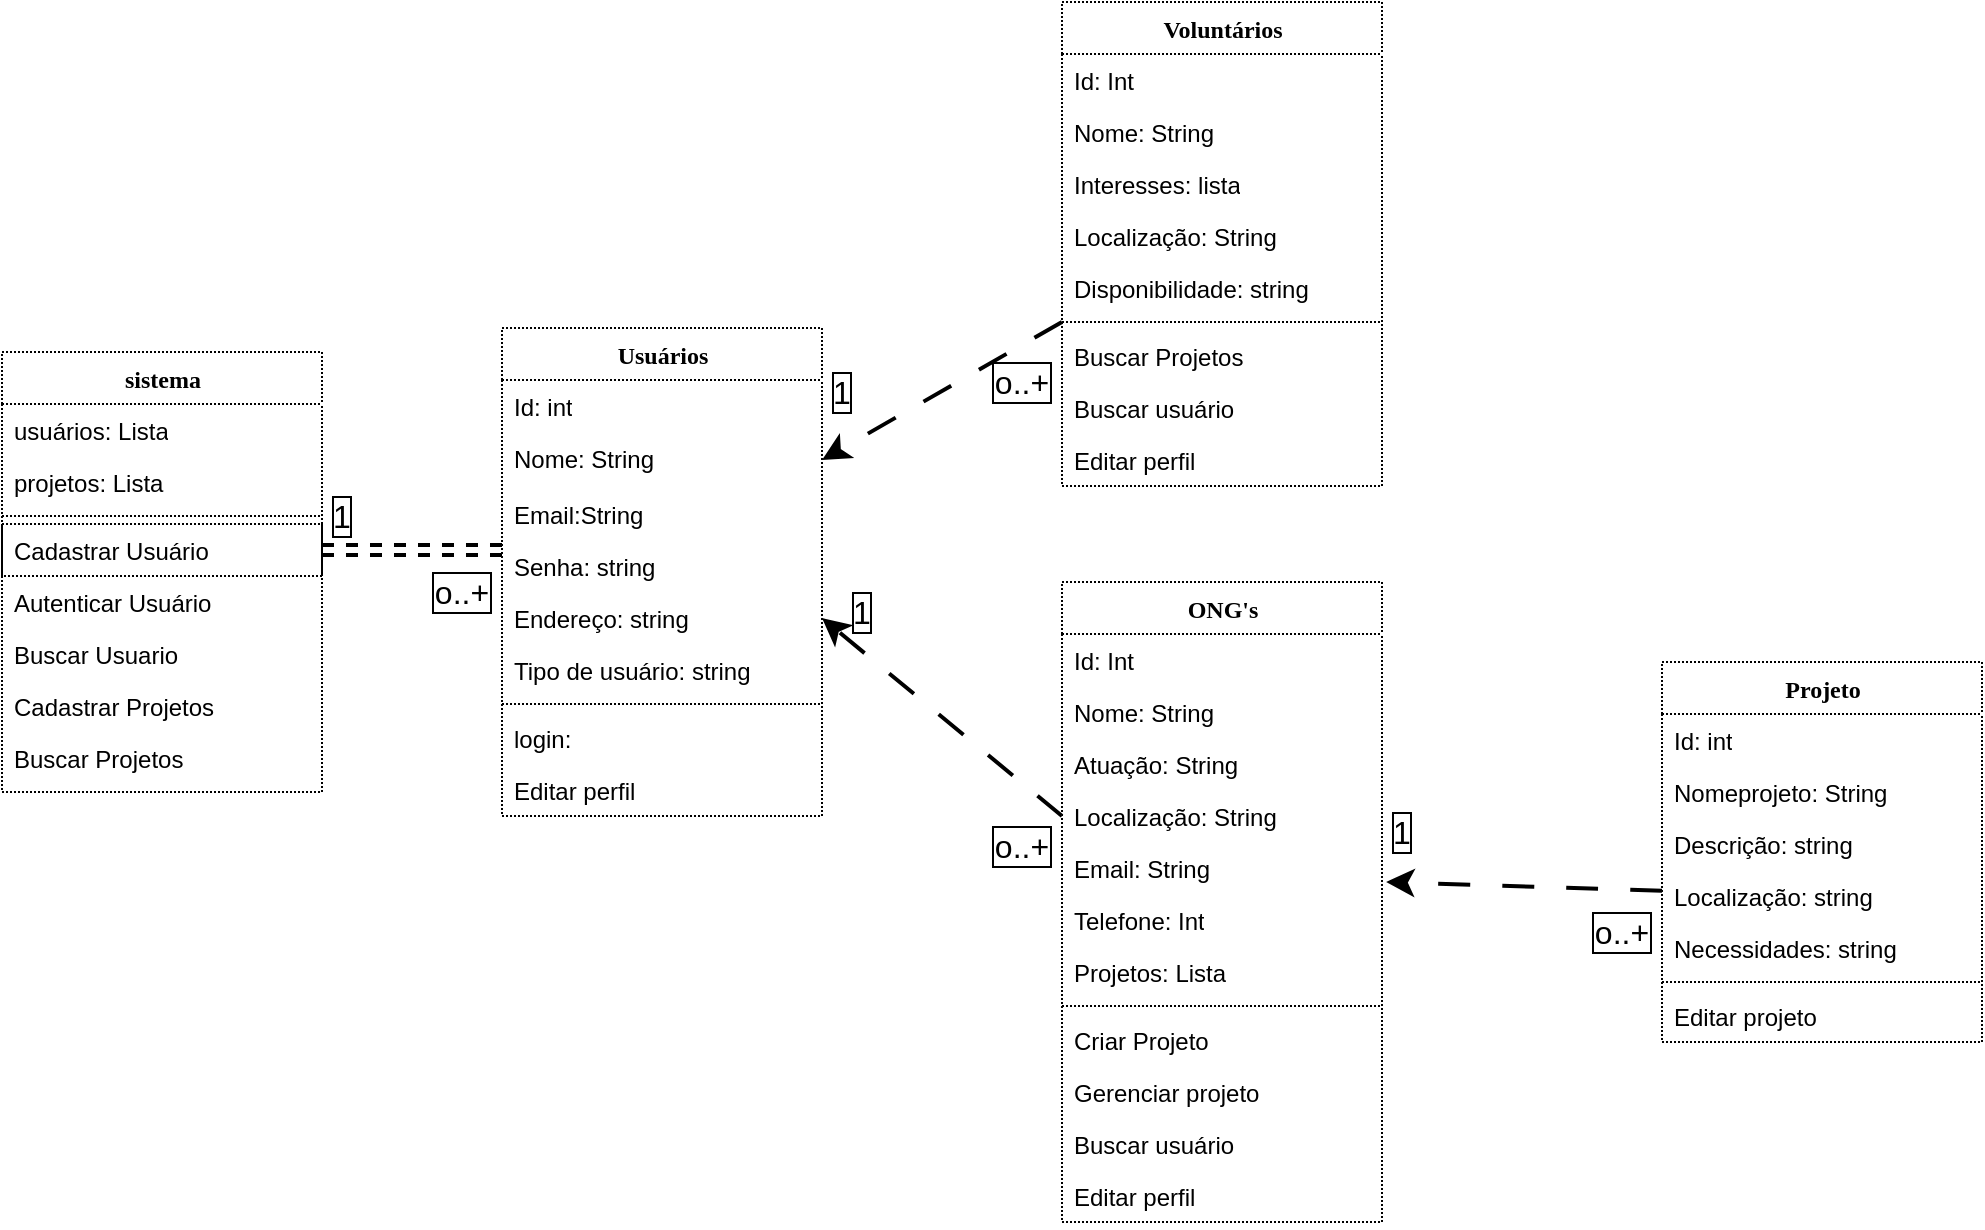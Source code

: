 <mxfile version="24.7.10">
  <diagram name="Page-1" id="9f46799a-70d6-7492-0946-bef42562c5a5">
    <mxGraphModel dx="1086" dy="518" grid="1" gridSize="10" guides="1" tooltips="1" connect="1" arrows="1" fold="1" page="0" pageScale="1" pageWidth="1100" pageHeight="850" background="none" math="0" shadow="0">
      <root>
        <mxCell id="0" />
        <mxCell id="1" parent="0" />
        <mxCell id="78961159f06e98e8-17" value="sistema" style="swimlane;html=1;fontStyle=1;align=center;verticalAlign=top;childLayout=stackLayout;horizontal=1;startSize=26;horizontalStack=0;resizeParent=1;resizeLast=0;collapsible=1;marginBottom=0;swimlaneFillColor=#ffffff;rounded=0;shadow=0;comic=0;labelBackgroundColor=none;strokeWidth=1;fillColor=none;fontFamily=Verdana;fontSize=12;dashed=1;dashPattern=1 1;" parent="1" vertex="1">
          <mxGeometry x="30" y="205" width="160" height="220" as="geometry" />
        </mxCell>
        <mxCell id="78961159f06e98e8-21" value="usuários: Lista" style="text;html=1;strokeColor=none;fillColor=none;align=left;verticalAlign=top;spacingLeft=4;spacingRight=4;whiteSpace=wrap;overflow=hidden;rotatable=0;points=[[0,0.5],[1,0.5]];portConstraint=eastwest;dashed=1;dashPattern=1 1;" parent="78961159f06e98e8-17" vertex="1">
          <mxGeometry y="26" width="160" height="26" as="geometry" />
        </mxCell>
        <mxCell id="Ye7OpJN1p1a7OrD4PycY-9" value="projetos: Lista" style="text;html=1;strokeColor=none;fillColor=none;align=left;verticalAlign=top;spacingLeft=4;spacingRight=4;whiteSpace=wrap;overflow=hidden;rotatable=0;points=[[0,0.5],[1,0.5]];portConstraint=eastwest;dashed=1;dashPattern=1 1;" vertex="1" parent="78961159f06e98e8-17">
          <mxGeometry y="52" width="160" height="26" as="geometry" />
        </mxCell>
        <mxCell id="78961159f06e98e8-19" value="" style="line;html=1;strokeWidth=1;fillColor=none;align=left;verticalAlign=middle;spacingTop=-1;spacingLeft=3;spacingRight=3;rotatable=0;labelPosition=right;points=[];portConstraint=eastwest;dashed=1;dashPattern=1 1;" parent="78961159f06e98e8-17" vertex="1">
          <mxGeometry y="78" width="160" height="8" as="geometry" />
        </mxCell>
        <mxCell id="78961159f06e98e8-20" value="Cadastrar Usuário&amp;nbsp;" style="text;html=1;strokeColor=default;fillColor=none;align=left;verticalAlign=top;spacingLeft=4;spacingRight=4;whiteSpace=wrap;overflow=hidden;rotatable=0;points=[[0,0.5],[1,0.5]];portConstraint=eastwest;dashed=1;dashPattern=1 1;" parent="78961159f06e98e8-17" vertex="1">
          <mxGeometry y="86" width="160" height="26" as="geometry" />
        </mxCell>
        <mxCell id="Ye7OpJN1p1a7OrD4PycY-4" value="Autenticar Usuário&amp;nbsp;" style="text;html=1;strokeColor=none;fillColor=none;align=left;verticalAlign=top;spacingLeft=4;spacingRight=4;whiteSpace=wrap;overflow=hidden;rotatable=0;points=[[0,0.5],[1,0.5]];portConstraint=eastwest;dashed=1;dashPattern=1 1;" vertex="1" parent="78961159f06e98e8-17">
          <mxGeometry y="112" width="160" height="26" as="geometry" />
        </mxCell>
        <mxCell id="Ye7OpJN1p1a7OrD4PycY-7" value="Buscar Usuario" style="text;html=1;strokeColor=none;fillColor=none;align=left;verticalAlign=top;spacingLeft=4;spacingRight=4;whiteSpace=wrap;overflow=hidden;rotatable=0;points=[[0,0.5],[1,0.5]];portConstraint=eastwest;dashed=1;dashPattern=1 1;" vertex="1" parent="78961159f06e98e8-17">
          <mxGeometry y="138" width="160" height="26" as="geometry" />
        </mxCell>
        <mxCell id="Ye7OpJN1p1a7OrD4PycY-13" value="Cadastrar Projetos" style="text;html=1;strokeColor=none;fillColor=none;align=left;verticalAlign=top;spacingLeft=4;spacingRight=4;whiteSpace=wrap;overflow=hidden;rotatable=0;points=[[0,0.5],[1,0.5]];portConstraint=eastwest;dashed=1;dashPattern=1 1;" vertex="1" parent="78961159f06e98e8-17">
          <mxGeometry y="164" width="160" height="26" as="geometry" />
        </mxCell>
        <mxCell id="Ye7OpJN1p1a7OrD4PycY-11" value="Buscar Projetos" style="text;html=1;strokeColor=none;fillColor=none;align=left;verticalAlign=top;spacingLeft=4;spacingRight=4;whiteSpace=wrap;overflow=hidden;rotatable=0;points=[[0,0.5],[1,0.5]];portConstraint=eastwest;dashed=1;" vertex="1" parent="78961159f06e98e8-17">
          <mxGeometry y="190" width="160" height="26" as="geometry" />
        </mxCell>
        <mxCell id="78961159f06e98e8-30" value="Usuários" style="swimlane;html=1;fontStyle=1;align=center;verticalAlign=top;childLayout=stackLayout;horizontal=1;startSize=26;horizontalStack=0;resizeParent=1;resizeLast=0;collapsible=1;marginBottom=0;swimlaneFillColor=#ffffff;rounded=0;shadow=0;comic=0;labelBackgroundColor=none;strokeWidth=1;fillColor=none;fontFamily=Verdana;fontSize=12;dashed=1;dashPattern=1 1;" parent="1" vertex="1">
          <mxGeometry x="280" y="193" width="160" height="244" as="geometry" />
        </mxCell>
        <mxCell id="78961159f06e98e8-32" value="Id: int" style="text;html=1;strokeColor=none;fillColor=none;align=left;verticalAlign=top;spacingLeft=4;spacingRight=4;whiteSpace=wrap;overflow=hidden;rotatable=0;points=[[0,0.5],[1,0.5]];portConstraint=eastwest;dashed=1;dashPattern=1 1;" parent="78961159f06e98e8-30" vertex="1">
          <mxGeometry y="26" width="160" height="26" as="geometry" />
        </mxCell>
        <mxCell id="Ye7OpJN1p1a7OrD4PycY-14" value="Nome: String" style="text;html=1;strokeColor=none;fillColor=none;align=left;verticalAlign=top;spacingLeft=4;spacingRight=4;whiteSpace=wrap;overflow=hidden;rotatable=0;points=[[0,0.5],[1,0.5]];portConstraint=eastwest;dashed=1;dashPattern=1 1;" vertex="1" parent="78961159f06e98e8-30">
          <mxGeometry y="52" width="160" height="28" as="geometry" />
        </mxCell>
        <mxCell id="78961159f06e98e8-33" value="Email:String" style="text;html=1;strokeColor=none;fillColor=none;align=left;verticalAlign=top;spacingLeft=4;spacingRight=4;whiteSpace=wrap;overflow=hidden;rotatable=0;points=[[0,0.5],[1,0.5]];portConstraint=eastwest;dashed=1;" parent="78961159f06e98e8-30" vertex="1">
          <mxGeometry y="80" width="160" height="26" as="geometry" />
        </mxCell>
        <mxCell id="78961159f06e98e8-34" value="Senha: string" style="text;html=1;strokeColor=none;fillColor=none;align=left;verticalAlign=top;spacingLeft=4;spacingRight=4;whiteSpace=wrap;overflow=hidden;rotatable=0;points=[[0,0.5],[1,0.5]];portConstraint=eastwest;dashed=1;dashPattern=1 1;" parent="78961159f06e98e8-30" vertex="1">
          <mxGeometry y="106" width="160" height="26" as="geometry" />
        </mxCell>
        <mxCell id="78961159f06e98e8-36" value="Endereço: string" style="text;html=1;strokeColor=none;fillColor=none;align=left;verticalAlign=top;spacingLeft=4;spacingRight=4;whiteSpace=wrap;overflow=hidden;rotatable=0;points=[[0,0.5],[1,0.5]];portConstraint=eastwest;dashed=1;dashPattern=1 1;" parent="78961159f06e98e8-30" vertex="1">
          <mxGeometry y="132" width="160" height="26" as="geometry" />
        </mxCell>
        <mxCell id="78961159f06e98e8-37" value="Tipo de usuário: string" style="text;html=1;strokeColor=none;fillColor=none;align=left;verticalAlign=top;spacingLeft=4;spacingRight=4;whiteSpace=wrap;overflow=hidden;rotatable=0;points=[[0,0.5],[1,0.5]];portConstraint=eastwest;dashed=1;dashPattern=1 1;" parent="78961159f06e98e8-30" vertex="1">
          <mxGeometry y="158" width="160" height="26" as="geometry" />
        </mxCell>
        <mxCell id="78961159f06e98e8-38" value="" style="line;html=1;strokeWidth=1;fillColor=none;align=left;verticalAlign=middle;spacingTop=-1;spacingLeft=3;spacingRight=3;rotatable=0;labelPosition=right;points=[];portConstraint=eastwest;dashed=1;dashPattern=1 1;" parent="78961159f06e98e8-30" vertex="1">
          <mxGeometry y="184" width="160" height="8" as="geometry" />
        </mxCell>
        <mxCell id="78961159f06e98e8-39" value="login:&lt;div&gt;&lt;br&gt;&lt;/div&gt;" style="text;html=1;strokeColor=none;fillColor=none;align=left;verticalAlign=top;spacingLeft=4;spacingRight=4;whiteSpace=wrap;overflow=hidden;rotatable=0;points=[[0,0.5],[1,0.5]];portConstraint=eastwest;dashed=1;dashPattern=1 1;" parent="78961159f06e98e8-30" vertex="1">
          <mxGeometry y="192" width="160" height="26" as="geometry" />
        </mxCell>
        <mxCell id="78961159f06e98e8-40" value="Editar perfil" style="text;html=1;strokeColor=none;fillColor=none;align=left;verticalAlign=top;spacingLeft=4;spacingRight=4;whiteSpace=wrap;overflow=hidden;rotatable=0;points=[[0,0.5],[1,0.5]];portConstraint=eastwest;dashed=1;dashPattern=1 1;" parent="78961159f06e98e8-30" vertex="1">
          <mxGeometry y="218" width="160" height="26" as="geometry" />
        </mxCell>
        <mxCell id="78961159f06e98e8-43" value="Voluntários" style="swimlane;html=1;fontStyle=1;align=center;verticalAlign=top;childLayout=stackLayout;horizontal=1;startSize=26;horizontalStack=0;resizeParent=1;resizeLast=0;collapsible=1;marginBottom=0;swimlaneFillColor=#ffffff;rounded=0;shadow=0;comic=0;labelBackgroundColor=none;strokeWidth=1;fillColor=none;fontFamily=Verdana;fontSize=12;dashed=1;dashPattern=1 1;" parent="1" vertex="1">
          <mxGeometry x="560" y="30" width="160" height="242" as="geometry" />
        </mxCell>
        <mxCell id="78961159f06e98e8-44" value="Id: Int" style="text;html=1;strokeColor=none;fillColor=none;align=left;verticalAlign=top;spacingLeft=4;spacingRight=4;whiteSpace=wrap;overflow=hidden;rotatable=0;points=[[0,0.5],[1,0.5]];portConstraint=eastwest;dashed=1;dashPattern=1 1;" parent="78961159f06e98e8-43" vertex="1">
          <mxGeometry y="26" width="160" height="26" as="geometry" />
        </mxCell>
        <mxCell id="Ye7OpJN1p1a7OrD4PycY-23" value="Nome: String" style="text;html=1;strokeColor=none;fillColor=none;align=left;verticalAlign=top;spacingLeft=4;spacingRight=4;whiteSpace=wrap;overflow=hidden;rotatable=0;points=[[0,0.5],[1,0.5]];portConstraint=eastwest;dashed=1;dashPattern=1 1;" vertex="1" parent="78961159f06e98e8-43">
          <mxGeometry y="52" width="160" height="26" as="geometry" />
        </mxCell>
        <mxCell id="Ye7OpJN1p1a7OrD4PycY-22" value="Interesses: lista" style="text;html=1;strokeColor=none;fillColor=none;align=left;verticalAlign=top;spacingLeft=4;spacingRight=4;whiteSpace=wrap;overflow=hidden;rotatable=0;points=[[0,0.5],[1,0.5]];portConstraint=eastwest;dashed=1;dashPattern=1 1;" vertex="1" parent="78961159f06e98e8-43">
          <mxGeometry y="78" width="160" height="26" as="geometry" />
        </mxCell>
        <mxCell id="78961159f06e98e8-45" value="Localização: String" style="text;html=1;strokeColor=none;fillColor=none;align=left;verticalAlign=top;spacingLeft=4;spacingRight=4;whiteSpace=wrap;overflow=hidden;rotatable=0;points=[[0,0.5],[1,0.5]];portConstraint=eastwest;dashed=1;dashPattern=1 1;" parent="78961159f06e98e8-43" vertex="1">
          <mxGeometry y="104" width="160" height="26" as="geometry" />
        </mxCell>
        <mxCell id="78961159f06e98e8-49" value="Disponibilidade: string" style="text;html=1;strokeColor=none;fillColor=none;align=left;verticalAlign=top;spacingLeft=4;spacingRight=4;whiteSpace=wrap;overflow=hidden;rotatable=0;points=[[0,0.5],[1,0.5]];portConstraint=eastwest;dashed=1;dashPattern=1 1;" parent="78961159f06e98e8-43" vertex="1">
          <mxGeometry y="130" width="160" height="26" as="geometry" />
        </mxCell>
        <mxCell id="78961159f06e98e8-51" value="" style="line;html=1;strokeWidth=1;fillColor=none;align=left;verticalAlign=middle;spacingTop=-1;spacingLeft=3;spacingRight=3;rotatable=0;labelPosition=right;points=[];portConstraint=eastwest;dashed=1;dashPattern=1 1;" parent="78961159f06e98e8-43" vertex="1">
          <mxGeometry y="156" width="160" height="8" as="geometry" />
        </mxCell>
        <mxCell id="78961159f06e98e8-52" value="Buscar Projetos&amp;nbsp;" style="text;html=1;strokeColor=none;fillColor=none;align=left;verticalAlign=top;spacingLeft=4;spacingRight=4;whiteSpace=wrap;overflow=hidden;rotatable=0;points=[[0,0.5],[1,0.5]];portConstraint=eastwest;dashed=1;dashPattern=1 1;" parent="78961159f06e98e8-43" vertex="1">
          <mxGeometry y="164" width="160" height="26" as="geometry" />
        </mxCell>
        <mxCell id="78961159f06e98e8-53" value="Buscar usuário" style="text;html=1;strokeColor=none;fillColor=none;align=left;verticalAlign=top;spacingLeft=4;spacingRight=4;whiteSpace=wrap;overflow=hidden;rotatable=0;points=[[0,0.5],[1,0.5]];portConstraint=eastwest;dashed=1;dashPattern=1 1;" parent="78961159f06e98e8-43" vertex="1">
          <mxGeometry y="190" width="160" height="26" as="geometry" />
        </mxCell>
        <mxCell id="Ye7OpJN1p1a7OrD4PycY-37" value="Editar perfil" style="text;html=1;strokeColor=none;fillColor=none;align=left;verticalAlign=top;spacingLeft=4;spacingRight=4;whiteSpace=wrap;overflow=hidden;rotatable=0;points=[[0,0.5],[1,0.5]];portConstraint=eastwest;dashed=1;dashPattern=1 1;" vertex="1" parent="78961159f06e98e8-43">
          <mxGeometry y="216" width="160" height="26" as="geometry" />
        </mxCell>
        <mxCell id="78961159f06e98e8-82" value="Projeto" style="swimlane;html=1;fontStyle=1;align=center;verticalAlign=top;childLayout=stackLayout;horizontal=1;startSize=26;horizontalStack=0;resizeParent=1;resizeLast=0;collapsible=1;marginBottom=0;swimlaneFillColor=#ffffff;rounded=0;shadow=0;comic=0;labelBackgroundColor=none;strokeWidth=1;fillColor=none;fontFamily=Verdana;fontSize=12;dashed=1;dashPattern=1 1;" parent="1" vertex="1">
          <mxGeometry x="860" y="360" width="160" height="190" as="geometry" />
        </mxCell>
        <mxCell id="78961159f06e98e8-83" value="Id: int" style="text;html=1;strokeColor=none;fillColor=none;align=left;verticalAlign=top;spacingLeft=4;spacingRight=4;whiteSpace=wrap;overflow=hidden;rotatable=0;points=[[0,0.5],[1,0.5]];portConstraint=eastwest;dashed=1;dashPattern=1 1;" parent="78961159f06e98e8-82" vertex="1">
          <mxGeometry y="26" width="160" height="26" as="geometry" />
        </mxCell>
        <mxCell id="78961159f06e98e8-84" value="Nomeprojeto: String" style="text;html=1;strokeColor=none;fillColor=none;align=left;verticalAlign=top;spacingLeft=4;spacingRight=4;whiteSpace=wrap;overflow=hidden;rotatable=0;points=[[0,0.5],[1,0.5]];portConstraint=eastwest;dashed=1;dashPattern=1 1;" parent="78961159f06e98e8-82" vertex="1">
          <mxGeometry y="52" width="160" height="26" as="geometry" />
        </mxCell>
        <mxCell id="78961159f06e98e8-85" value="Descrição: string" style="text;html=1;strokeColor=none;fillColor=none;align=left;verticalAlign=top;spacingLeft=4;spacingRight=4;whiteSpace=wrap;overflow=hidden;rotatable=0;points=[[0,0.5],[1,0.5]];portConstraint=eastwest;dashed=1;dashPattern=1 1;" parent="78961159f06e98e8-82" vertex="1">
          <mxGeometry y="78" width="160" height="26" as="geometry" />
        </mxCell>
        <mxCell id="78961159f06e98e8-86" value="Localização: string" style="text;html=1;strokeColor=none;fillColor=none;align=left;verticalAlign=top;spacingLeft=4;spacingRight=4;whiteSpace=wrap;overflow=hidden;rotatable=0;points=[[0,0.5],[1,0.5]];portConstraint=eastwest;dashed=1;dashPattern=1 1;" parent="78961159f06e98e8-82" vertex="1">
          <mxGeometry y="104" width="160" height="26" as="geometry" />
        </mxCell>
        <mxCell id="78961159f06e98e8-87" value="Necessidades: string" style="text;html=1;strokeColor=none;fillColor=none;align=left;verticalAlign=top;spacingLeft=4;spacingRight=4;whiteSpace=wrap;overflow=hidden;rotatable=0;points=[[0,0.5],[1,0.5]];portConstraint=eastwest;dashed=1;dashPattern=1 1;" parent="78961159f06e98e8-82" vertex="1">
          <mxGeometry y="130" width="160" height="26" as="geometry" />
        </mxCell>
        <mxCell id="78961159f06e98e8-90" value="" style="line;html=1;strokeWidth=1;fillColor=none;align=left;verticalAlign=middle;spacingTop=-1;spacingLeft=3;spacingRight=3;rotatable=0;labelPosition=right;points=[];portConstraint=eastwest;dashed=1;dashPattern=1 1;" parent="78961159f06e98e8-82" vertex="1">
          <mxGeometry y="156" width="160" height="8" as="geometry" />
        </mxCell>
        <mxCell id="78961159f06e98e8-91" value="Editar projeto" style="text;html=1;strokeColor=none;fillColor=none;align=left;verticalAlign=top;spacingLeft=4;spacingRight=4;whiteSpace=wrap;overflow=hidden;rotatable=0;points=[[0,0.5],[1,0.5]];portConstraint=eastwest;dashed=1;dashPattern=1 1;" parent="78961159f06e98e8-82" vertex="1">
          <mxGeometry y="164" width="160" height="26" as="geometry" />
        </mxCell>
        <mxCell id="Ye7OpJN1p1a7OrD4PycY-24" value="ONG&#39;s" style="swimlane;html=1;fontStyle=1;align=center;verticalAlign=top;childLayout=stackLayout;horizontal=1;startSize=26;horizontalStack=0;resizeParent=1;resizeLast=0;collapsible=1;marginBottom=0;swimlaneFillColor=#ffffff;rounded=0;shadow=0;comic=0;labelBackgroundColor=none;strokeWidth=1;fillColor=none;fontFamily=Verdana;fontSize=12;dashed=1;dashPattern=1 1;" vertex="1" parent="1">
          <mxGeometry x="560" y="320" width="160" height="320" as="geometry" />
        </mxCell>
        <mxCell id="Ye7OpJN1p1a7OrD4PycY-25" value="Id: Int" style="text;html=1;strokeColor=none;fillColor=none;align=left;verticalAlign=top;spacingLeft=4;spacingRight=4;whiteSpace=wrap;overflow=hidden;rotatable=0;points=[[0,0.5],[1,0.5]];portConstraint=eastwest;dashed=1;dashPattern=1 1;" vertex="1" parent="Ye7OpJN1p1a7OrD4PycY-24">
          <mxGeometry y="26" width="160" height="26" as="geometry" />
        </mxCell>
        <mxCell id="Ye7OpJN1p1a7OrD4PycY-26" value="Nome: String" style="text;html=1;strokeColor=none;fillColor=none;align=left;verticalAlign=top;spacingLeft=4;spacingRight=4;whiteSpace=wrap;overflow=hidden;rotatable=0;points=[[0,0.5],[1,0.5]];portConstraint=eastwest;dashed=1;dashPattern=1 1;" vertex="1" parent="Ye7OpJN1p1a7OrD4PycY-24">
          <mxGeometry y="52" width="160" height="26" as="geometry" />
        </mxCell>
        <mxCell id="Ye7OpJN1p1a7OrD4PycY-27" value="Atuação: String" style="text;html=1;strokeColor=none;fillColor=none;align=left;verticalAlign=top;spacingLeft=4;spacingRight=4;whiteSpace=wrap;overflow=hidden;rotatable=0;points=[[0,0.5],[1,0.5]];portConstraint=eastwest;dashed=1;dashPattern=1 1;" vertex="1" parent="Ye7OpJN1p1a7OrD4PycY-24">
          <mxGeometry y="78" width="160" height="26" as="geometry" />
        </mxCell>
        <mxCell id="Ye7OpJN1p1a7OrD4PycY-28" value="Localização: String" style="text;html=1;strokeColor=none;fillColor=none;align=left;verticalAlign=top;spacingLeft=4;spacingRight=4;whiteSpace=wrap;overflow=hidden;rotatable=0;points=[[0,0.5],[1,0.5]];portConstraint=eastwest;dashed=1;dashPattern=1 1;" vertex="1" parent="Ye7OpJN1p1a7OrD4PycY-24">
          <mxGeometry y="104" width="160" height="26" as="geometry" />
        </mxCell>
        <mxCell id="Ye7OpJN1p1a7OrD4PycY-33" value="Email: String" style="text;html=1;strokeColor=none;fillColor=none;align=left;verticalAlign=top;spacingLeft=4;spacingRight=4;whiteSpace=wrap;overflow=hidden;rotatable=0;points=[[0,0.5],[1,0.5]];portConstraint=eastwest;dashed=1;dashPattern=1 1;" vertex="1" parent="Ye7OpJN1p1a7OrD4PycY-24">
          <mxGeometry y="130" width="160" height="26" as="geometry" />
        </mxCell>
        <mxCell id="Ye7OpJN1p1a7OrD4PycY-34" value="Telefone: Int" style="text;html=1;strokeColor=none;fillColor=none;align=left;verticalAlign=top;spacingLeft=4;spacingRight=4;whiteSpace=wrap;overflow=hidden;rotatable=0;points=[[0,0.5],[1,0.5]];portConstraint=eastwest;dashed=1;dashPattern=1 1;" vertex="1" parent="Ye7OpJN1p1a7OrD4PycY-24">
          <mxGeometry y="156" width="160" height="26" as="geometry" />
        </mxCell>
        <mxCell id="Ye7OpJN1p1a7OrD4PycY-29" value="Projetos: Lista" style="text;html=1;strokeColor=none;fillColor=none;align=left;verticalAlign=top;spacingLeft=4;spacingRight=4;whiteSpace=wrap;overflow=hidden;rotatable=0;points=[[0,0.5],[1,0.5]];portConstraint=eastwest;dashed=1;dashPattern=1 1;" vertex="1" parent="Ye7OpJN1p1a7OrD4PycY-24">
          <mxGeometry y="182" width="160" height="26" as="geometry" />
        </mxCell>
        <mxCell id="Ye7OpJN1p1a7OrD4PycY-30" value="" style="line;html=1;strokeWidth=1;fillColor=none;align=left;verticalAlign=middle;spacingTop=-1;spacingLeft=3;spacingRight=3;rotatable=0;labelPosition=right;points=[];portConstraint=eastwest;dashed=1;dashPattern=1 1;" vertex="1" parent="Ye7OpJN1p1a7OrD4PycY-24">
          <mxGeometry y="208" width="160" height="8" as="geometry" />
        </mxCell>
        <mxCell id="Ye7OpJN1p1a7OrD4PycY-31" value="Criar Projeto" style="text;html=1;strokeColor=none;fillColor=none;align=left;verticalAlign=top;spacingLeft=4;spacingRight=4;whiteSpace=wrap;overflow=hidden;rotatable=0;points=[[0,0.5],[1,0.5]];portConstraint=eastwest;dashed=1;dashPattern=1 1;" vertex="1" parent="Ye7OpJN1p1a7OrD4PycY-24">
          <mxGeometry y="216" width="160" height="26" as="geometry" />
        </mxCell>
        <mxCell id="Ye7OpJN1p1a7OrD4PycY-32" value="Gerenciar projeto" style="text;html=1;strokeColor=none;fillColor=none;align=left;verticalAlign=top;spacingLeft=4;spacingRight=4;whiteSpace=wrap;overflow=hidden;rotatable=0;points=[[0,0.5],[1,0.5]];portConstraint=eastwest;dashed=1;dashPattern=1 1;" vertex="1" parent="Ye7OpJN1p1a7OrD4PycY-24">
          <mxGeometry y="242" width="160" height="26" as="geometry" />
        </mxCell>
        <mxCell id="Ye7OpJN1p1a7OrD4PycY-36" value="Buscar usuário" style="text;html=1;strokeColor=none;fillColor=none;align=left;verticalAlign=top;spacingLeft=4;spacingRight=4;whiteSpace=wrap;overflow=hidden;rotatable=0;points=[[0,0.5],[1,0.5]];portConstraint=eastwest;dashed=1;dashPattern=1 1;" vertex="1" parent="Ye7OpJN1p1a7OrD4PycY-24">
          <mxGeometry y="268" width="160" height="26" as="geometry" />
        </mxCell>
        <mxCell id="Ye7OpJN1p1a7OrD4PycY-38" value="Editar perfil" style="text;html=1;strokeColor=none;fillColor=none;align=left;verticalAlign=top;spacingLeft=4;spacingRight=4;whiteSpace=wrap;overflow=hidden;rotatable=0;points=[[0,0.5],[1,0.5]];portConstraint=eastwest;dashed=1;dashPattern=1 1;" vertex="1" parent="Ye7OpJN1p1a7OrD4PycY-24">
          <mxGeometry y="294" width="160" height="26" as="geometry" />
        </mxCell>
        <mxCell id="Ye7OpJN1p1a7OrD4PycY-46" value="" style="edgeStyle=none;curved=1;rounded=0;orthogonalLoop=1;jettySize=auto;html=1;fontSize=12;startArrow=none;startFill=0;entryX=0;entryY=0.192;entryDx=0;entryDy=0;entryPerimeter=0;strokeWidth=2;targetPerimeterSpacing=2;shape=link;dashed=1;" edge="1" parent="1" source="78961159f06e98e8-20" target="78961159f06e98e8-34">
          <mxGeometry relative="1" as="geometry" />
        </mxCell>
        <mxCell id="Ye7OpJN1p1a7OrD4PycY-50" style="edgeStyle=none;curved=1;rounded=0;orthogonalLoop=1;jettySize=auto;html=1;entryX=1.013;entryY=0.769;entryDx=0;entryDy=0;entryPerimeter=0;fontSize=12;startSize=8;endSize=8;dashed=1;dashPattern=8 8;strokeWidth=2;" edge="1" parent="1" source="78961159f06e98e8-86" target="Ye7OpJN1p1a7OrD4PycY-33">
          <mxGeometry relative="1" as="geometry" />
        </mxCell>
        <mxCell id="Ye7OpJN1p1a7OrD4PycY-51" style="edgeStyle=none;curved=1;rounded=0;orthogonalLoop=1;jettySize=auto;html=1;entryX=1;entryY=0.5;entryDx=0;entryDy=0;fontSize=12;startSize=8;endSize=8;dashed=1;dashPattern=8 8;strokeWidth=2;" edge="1" parent="1" target="Ye7OpJN1p1a7OrD4PycY-14">
          <mxGeometry relative="1" as="geometry">
            <mxPoint x="560" y="190" as="sourcePoint" />
          </mxGeometry>
        </mxCell>
        <mxCell id="Ye7OpJN1p1a7OrD4PycY-52" style="edgeStyle=none;curved=1;rounded=0;orthogonalLoop=1;jettySize=auto;html=1;exitX=0;exitY=0.5;exitDx=0;exitDy=0;entryX=1;entryY=0.5;entryDx=0;entryDy=0;fontSize=12;startSize=8;endSize=8;dashed=1;dashPattern=8 8;strokeWidth=2;" edge="1" parent="1" source="Ye7OpJN1p1a7OrD4PycY-28" target="78961159f06e98e8-36">
          <mxGeometry relative="1" as="geometry" />
        </mxCell>
        <mxCell id="Ye7OpJN1p1a7OrD4PycY-57" value="o..+" style="text;html=1;align=center;verticalAlign=middle;whiteSpace=wrap;rounded=0;fontSize=16;labelBorderColor=default;" vertex="1" parent="1">
          <mxGeometry x="230" y="310" width="60" height="30" as="geometry" />
        </mxCell>
        <mxCell id="Ye7OpJN1p1a7OrD4PycY-58" value="1" style="text;html=1;align=center;verticalAlign=middle;whiteSpace=wrap;rounded=0;fontSize=16;labelBorderColor=default;" vertex="1" parent="1">
          <mxGeometry x="170" y="272" width="60" height="30" as="geometry" />
        </mxCell>
        <mxCell id="Ye7OpJN1p1a7OrD4PycY-59" value="1" style="text;html=1;align=center;verticalAlign=middle;whiteSpace=wrap;rounded=0;fontSize=16;labelBorderColor=default;" vertex="1" parent="1">
          <mxGeometry x="420" y="210" width="60" height="30" as="geometry" />
        </mxCell>
        <mxCell id="Ye7OpJN1p1a7OrD4PycY-60" value="o..+" style="text;html=1;align=center;verticalAlign=middle;whiteSpace=wrap;rounded=0;fontSize=16;labelBorderColor=default;" vertex="1" parent="1">
          <mxGeometry x="510" y="205" width="60" height="30" as="geometry" />
        </mxCell>
        <mxCell id="Ye7OpJN1p1a7OrD4PycY-61" value="o..+" style="text;html=1;align=center;verticalAlign=middle;whiteSpace=wrap;rounded=0;fontSize=16;labelBorderColor=default;" vertex="1" parent="1">
          <mxGeometry x="510" y="437" width="60" height="30" as="geometry" />
        </mxCell>
        <mxCell id="Ye7OpJN1p1a7OrD4PycY-62" value="1" style="text;html=1;align=center;verticalAlign=middle;whiteSpace=wrap;rounded=0;fontSize=16;labelBorderColor=default;" vertex="1" parent="1">
          <mxGeometry x="430" y="320" width="60" height="30" as="geometry" />
        </mxCell>
        <mxCell id="Ye7OpJN1p1a7OrD4PycY-63" value="o..+" style="text;html=1;align=center;verticalAlign=middle;whiteSpace=wrap;rounded=0;fontSize=16;labelBorderColor=default;" vertex="1" parent="1">
          <mxGeometry x="810" y="480" width="60" height="30" as="geometry" />
        </mxCell>
        <mxCell id="Ye7OpJN1p1a7OrD4PycY-64" value="1" style="text;html=1;align=center;verticalAlign=middle;whiteSpace=wrap;rounded=0;fontSize=16;labelBorderColor=default;" vertex="1" parent="1">
          <mxGeometry x="700" y="430" width="60" height="30" as="geometry" />
        </mxCell>
      </root>
    </mxGraphModel>
  </diagram>
</mxfile>
